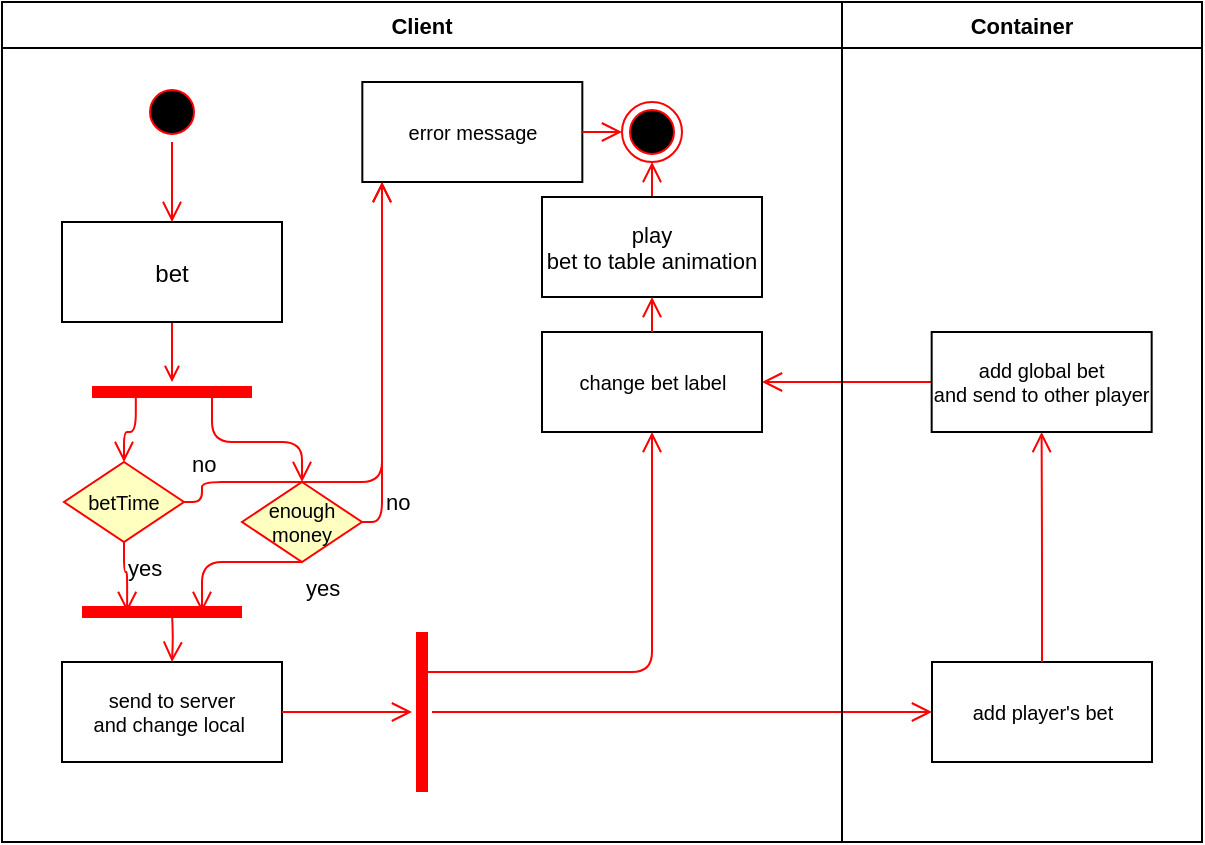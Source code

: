 <mxfile version="12.1.9" type="device" pages="1"><diagram name="Page-1" id="e7e014a7-5840-1c2e-5031-d8a46d1fe8dd"><mxGraphModel dx="853" dy="445" grid="1" gridSize="10" guides="1" tooltips="1" connect="1" arrows="1" fold="1" page="1" pageScale="1" pageWidth="1169" pageHeight="826" background="#ffffff" math="0" shadow="0"><root><mxCell id="0"/><mxCell id="1" parent="0"/><mxCell id="7uF6FwV_037EY5vZ8sFl-65" value="" style="edgeStyle=orthogonalEdgeStyle;html=1;verticalAlign=bottom;endArrow=open;endSize=8;strokeColor=#ff0000;fontSize=10;entryX=0;entryY=0.5;entryDx=0;entryDy=0;" edge="1" source="7uF6FwV_037EY5vZ8sFl-102" parent="1" target="7uF6FwV_037EY5vZ8sFl-74"><mxGeometry relative="1" as="geometry"><mxPoint x="270" y="395" as="targetPoint"/><mxPoint x="240.095" y="375.048" as="sourcePoint"/><Array as="points"/></mxGeometry></mxCell><mxCell id="7uF6FwV_037EY5vZ8sFl-108" style="edgeStyle=orthogonalEdgeStyle;orthogonalLoop=1;jettySize=auto;html=1;endArrow=open;endSize=8;strokeColor=#ff0000;fontSize=10;align=left;" edge="1" parent="1" source="7uF6FwV_037EY5vZ8sFl-97" target="7uF6FwV_037EY5vZ8sFl-106"><mxGeometry relative="1" as="geometry"/></mxCell><mxCell id="7uF6FwV_037EY5vZ8sFl-129" value="Client" style="swimlane;fillColor=#ffffff;gradientColor=none;fontSize=11;align=center;html=0;" vertex="1" parent="1"><mxGeometry x="40" y="40" width="420" height="420" as="geometry"/></mxCell><mxCell id="9" value="" style="endArrow=open;strokeColor=#FF0000;endFill=1;rounded=0;" parent="7uF6FwV_037EY5vZ8sFl-129" source="7" edge="1"><mxGeometry relative="1" as="geometry"><mxPoint x="85" y="190" as="targetPoint"/></mxGeometry></mxCell><mxCell id="5" value="" style="ellipse;shape=startState;fillColor=#000000;strokeColor=#ff0000;" parent="7uF6FwV_037EY5vZ8sFl-129" vertex="1"><mxGeometry x="70" y="40" width="30" height="30" as="geometry"/></mxCell><mxCell id="7" value="bet" style="" parent="7uF6FwV_037EY5vZ8sFl-129" vertex="1"><mxGeometry x="30" y="110" width="110" height="50" as="geometry"/></mxCell><mxCell id="6" value="" style="edgeStyle=elbowEdgeStyle;elbow=horizontal;verticalAlign=bottom;endArrow=open;endSize=8;strokeColor=#FF0000;endFill=1;rounded=0;" parent="7uF6FwV_037EY5vZ8sFl-129" source="5" target="7" edge="1"><mxGeometry x="70" y="40" as="geometry"><mxPoint x="85" y="110" as="targetPoint"/></mxGeometry></mxCell><mxCell id="10" value="send to server&#10;and change local " style="fontSize=10;" parent="7uF6FwV_037EY5vZ8sFl-129" vertex="1"><mxGeometry x="30" y="330" width="110" height="50" as="geometry"/></mxCell><mxCell id="7uF6FwV_037EY5vZ8sFl-49" value="betTime" style="rhombus;fillColor=#ffffc0;strokeColor=#ff0000;fontSize=10;align=center;fontStyle=0;horizontal=1;verticalAlign=middle;" vertex="1" parent="7uF6FwV_037EY5vZ8sFl-129"><mxGeometry x="31" y="230" width="60" height="40" as="geometry"/></mxCell><mxCell id="7uF6FwV_037EY5vZ8sFl-52" value="" style="shape=line;html=1;strokeWidth=6;strokeColor=#ff0000;" vertex="1" parent="7uF6FwV_037EY5vZ8sFl-129"><mxGeometry x="45" y="190" width="80" height="10" as="geometry"/></mxCell><mxCell id="7uF6FwV_037EY5vZ8sFl-53" value="" style="edgeStyle=orthogonalEdgeStyle;html=1;verticalAlign=bottom;endArrow=open;endSize=8;strokeColor=#ff0000;entryX=0.5;entryY=0;entryDx=0;entryDy=0;exitX=0.274;exitY=0.621;exitDx=0;exitDy=0;exitPerimeter=0;" edge="1" source="7uF6FwV_037EY5vZ8sFl-52" parent="7uF6FwV_037EY5vZ8sFl-129" target="7uF6FwV_037EY5vZ8sFl-49"><mxGeometry relative="1" as="geometry"><mxPoint x="121" y="270" as="targetPoint"/></mxGeometry></mxCell><mxCell id="7uF6FwV_037EY5vZ8sFl-55" value="enough&#10;money" style="rhombus;fillColor=#ffffc0;strokeColor=#ff0000;fontSize=10;" vertex="1" parent="7uF6FwV_037EY5vZ8sFl-129"><mxGeometry x="120" y="240" width="60" height="40" as="geometry"/></mxCell><mxCell id="7uF6FwV_037EY5vZ8sFl-56" value="no" style="edgeStyle=orthogonalEdgeStyle;html=1;align=left;verticalAlign=bottom;endArrow=open;endSize=8;strokeColor=#ff0000;" edge="1" source="7uF6FwV_037EY5vZ8sFl-55" parent="7uF6FwV_037EY5vZ8sFl-129" target="7uF6FwV_037EY5vZ8sFl-88"><mxGeometry x="-0.872" relative="1" as="geometry"><mxPoint x="221.167" y="145" as="targetPoint"/><Array as="points"><mxPoint x="190" y="260"/></Array><mxPoint as="offset"/></mxGeometry></mxCell><mxCell id="7uF6FwV_037EY5vZ8sFl-57" value="yes" style="edgeStyle=orthogonalEdgeStyle;html=1;align=left;verticalAlign=top;endArrow=open;endSize=8;strokeColor=#ff0000;entryX=0.75;entryY=0.5;entryDx=0;entryDy=0;entryPerimeter=0;" edge="1" source="7uF6FwV_037EY5vZ8sFl-55" parent="7uF6FwV_037EY5vZ8sFl-129" target="7uF6FwV_037EY5vZ8sFl-59"><mxGeometry x="-1" relative="1" as="geometry"><mxPoint x="111" y="300" as="targetPoint"/><Array as="points"><mxPoint x="150" y="280"/><mxPoint x="100" y="280"/></Array></mxGeometry></mxCell><mxCell id="7uF6FwV_037EY5vZ8sFl-59" value="" style="shape=line;html=1;strokeWidth=6;strokeColor=#ff0000;" vertex="1" parent="7uF6FwV_037EY5vZ8sFl-129"><mxGeometry x="40" y="300" width="80" height="10" as="geometry"/></mxCell><mxCell id="7uF6FwV_037EY5vZ8sFl-60" value="" style="edgeStyle=orthogonalEdgeStyle;html=1;verticalAlign=bottom;endArrow=open;endSize=8;strokeColor=#ff0000;" edge="1" parent="7uF6FwV_037EY5vZ8sFl-129" target="10"><mxGeometry relative="1" as="geometry"><mxPoint x="121" y="375" as="targetPoint"/><mxPoint x="85" y="305" as="sourcePoint"/></mxGeometry></mxCell><mxCell id="7uF6FwV_037EY5vZ8sFl-51" value="yes" style="edgeStyle=orthogonalEdgeStyle;html=1;align=left;verticalAlign=top;endArrow=open;endSize=8;strokeColor=#ff0000;entryX=0.282;entryY=0.5;entryDx=0;entryDy=0;entryPerimeter=0;" edge="1" source="7uF6FwV_037EY5vZ8sFl-49" parent="7uF6FwV_037EY5vZ8sFl-129" target="7uF6FwV_037EY5vZ8sFl-59"><mxGeometry x="-1" relative="1" as="geometry"><mxPoint x="61" y="300" as="targetPoint"/></mxGeometry></mxCell><mxCell id="7uF6FwV_037EY5vZ8sFl-61" value="" style="edgeStyle=orthogonalEdgeStyle;html=1;verticalAlign=bottom;endArrow=open;endSize=8;strokeColor=#ff0000;exitX=0.75;exitY=0.5;exitDx=0;exitDy=0;exitPerimeter=0;" edge="1" parent="7uF6FwV_037EY5vZ8sFl-129" source="7uF6FwV_037EY5vZ8sFl-52" target="7uF6FwV_037EY5vZ8sFl-55"><mxGeometry relative="1" as="geometry"><mxPoint x="70.857" y="240.143" as="targetPoint"/><mxPoint x="68.571" y="205.286" as="sourcePoint"/></mxGeometry></mxCell><mxCell id="7uF6FwV_037EY5vZ8sFl-88" value="error message" style="html=1;fillColor=#ffffff;gradientColor=none;fontSize=10;align=center;" vertex="1" parent="7uF6FwV_037EY5vZ8sFl-129"><mxGeometry x="180.167" y="40" width="110" height="50" as="geometry"/></mxCell><mxCell id="7uF6FwV_037EY5vZ8sFl-50" value="no" style="edgeStyle=orthogonalEdgeStyle;html=1;align=left;verticalAlign=bottom;endArrow=open;endSize=8;strokeColor=#ff0000;exitX=1;exitY=0.5;exitDx=0;exitDy=0;" edge="1" source="7uF6FwV_037EY5vZ8sFl-49" parent="7uF6FwV_037EY5vZ8sFl-129" target="7uF6FwV_037EY5vZ8sFl-88"><mxGeometry x="-0.838" y="9" relative="1" as="geometry"><mxPoint x="221.167" y="145" as="targetPoint"/><Array as="points"><mxPoint x="100" y="250"/><mxPoint x="100" y="240"/><mxPoint x="190" y="240"/></Array><mxPoint x="-9" y="9" as="offset"/></mxGeometry></mxCell><mxCell id="7uF6FwV_037EY5vZ8sFl-89" value="" style="ellipse;html=1;shape=endState;fillColor=#000000;strokeColor=#ff0000;fontSize=10;align=center;" vertex="1" parent="7uF6FwV_037EY5vZ8sFl-129"><mxGeometry x="310" y="50" width="30" height="30" as="geometry"/></mxCell><mxCell id="7uF6FwV_037EY5vZ8sFl-103" value="" style="edgeStyle=orthogonalEdgeStyle;html=1;verticalAlign=bottom;endArrow=open;endSize=8;strokeColor=#ff0000;fontSize=10;align=left;" edge="1" source="7uF6FwV_037EY5vZ8sFl-109" parent="7uF6FwV_037EY5vZ8sFl-129" target="7uF6FwV_037EY5vZ8sFl-89"><mxGeometry relative="1" as="geometry"><mxPoint x="330" y="110" as="targetPoint"/><mxPoint x="230" y="310" as="sourcePoint"/></mxGeometry></mxCell><mxCell id="7uF6FwV_037EY5vZ8sFl-102" value="" style="shape=line;html=1;strokeWidth=6;strokeColor=#ff0000;fillColor=#ffffff;gradientColor=none;fontSize=10;align=center;rotation=-90;" vertex="1" parent="7uF6FwV_037EY5vZ8sFl-129"><mxGeometry x="170" y="350" width="80" height="10" as="geometry"/></mxCell><mxCell id="7uF6FwV_037EY5vZ8sFl-105" value="" style="edgeStyle=orthogonalEdgeStyle;html=1;verticalAlign=bottom;endArrow=open;endSize=8;strokeColor=#ff0000;fontSize=10;exitX=1;exitY=0.5;exitDx=0;exitDy=0;" edge="1" parent="7uF6FwV_037EY5vZ8sFl-129" source="10" target="7uF6FwV_037EY5vZ8sFl-102"><mxGeometry relative="1" as="geometry"><mxPoint x="559.862" y="354.759" as="targetPoint"/><mxPoint x="139.862" y="354.759" as="sourcePoint"/><Array as="points"/></mxGeometry></mxCell><mxCell id="7uF6FwV_037EY5vZ8sFl-106" value="change bet label" style="html=1;fillColor=#ffffff;gradientColor=none;fontSize=10;align=center;" vertex="1" parent="7uF6FwV_037EY5vZ8sFl-129"><mxGeometry x="270" y="165" width="110" height="50" as="geometry"/></mxCell><mxCell id="7uF6FwV_037EY5vZ8sFl-107" value="" style="edgeStyle=orthogonalEdgeStyle;html=1;verticalAlign=bottom;endArrow=open;endSize=8;strokeColor=#ff0000;fontSize=10;align=left;exitX=0.75;exitY=0.5;exitDx=0;exitDy=0;exitPerimeter=0;" edge="1" parent="7uF6FwV_037EY5vZ8sFl-129" source="7uF6FwV_037EY5vZ8sFl-102" target="7uF6FwV_037EY5vZ8sFl-106"><mxGeometry relative="1" as="geometry"><mxPoint x="240.0" y="220" as="targetPoint"/><mxPoint x="210.207" y="334.759" as="sourcePoint"/></mxGeometry></mxCell><mxCell id="7uF6FwV_037EY5vZ8sFl-109" value="play &#10;bet to table animation" style="fillColor=#ffffff;gradientColor=none;fontSize=11;align=center;" vertex="1" parent="7uF6FwV_037EY5vZ8sFl-129"><mxGeometry x="270" y="97.5" width="110" height="50" as="geometry"/></mxCell><mxCell id="7uF6FwV_037EY5vZ8sFl-111" value="" style="edgeStyle=orthogonalEdgeStyle;html=1;verticalAlign=bottom;endArrow=open;endSize=8;strokeColor=#ff0000;fontSize=10;align=left;" edge="1" parent="7uF6FwV_037EY5vZ8sFl-129" source="7uF6FwV_037EY5vZ8sFl-106" target="7uF6FwV_037EY5vZ8sFl-109"><mxGeometry relative="1" as="geometry"><mxPoint x="325" y="80" as="targetPoint"/><mxPoint x="325" y="165" as="sourcePoint"/></mxGeometry></mxCell><mxCell id="7uF6FwV_037EY5vZ8sFl-90" style="edgeStyle=orthogonalEdgeStyle;rounded=1;orthogonalLoop=1;jettySize=auto;html=1;fontSize=11;align=left;verticalAlign=bottom;strokeColor=#ff0000;endArrow=open;endSize=8;" edge="1" parent="7uF6FwV_037EY5vZ8sFl-129" source="7uF6FwV_037EY5vZ8sFl-88" target="7uF6FwV_037EY5vZ8sFl-89"><mxGeometry relative="1" as="geometry"/></mxCell><mxCell id="7uF6FwV_037EY5vZ8sFl-130" value="Container" style="swimlane;fillColor=#ffffff;gradientColor=none;fontSize=11;align=center;html=0;" vertex="1" parent="1"><mxGeometry x="460" y="40" width="180" height="420" as="geometry"/></mxCell><mxCell id="7uF6FwV_037EY5vZ8sFl-74" value="add player's bet" style="html=1;fillColor=#ffffff;gradientColor=none;fontSize=10;align=center;" vertex="1" parent="7uF6FwV_037EY5vZ8sFl-130"><mxGeometry x="45" y="330" width="110" height="50" as="geometry"/></mxCell><mxCell id="7uF6FwV_037EY5vZ8sFl-97" value="add global bet&#10;and send to other player" style="fillColor=#ffffff;gradientColor=none;fontSize=10;align=center;" vertex="1" parent="7uF6FwV_037EY5vZ8sFl-130"><mxGeometry x="44.833" y="165" width="110" height="50" as="geometry"/></mxCell><mxCell id="7uF6FwV_037EY5vZ8sFl-101" style="edgeStyle=orthogonalEdgeStyle;orthogonalLoop=1;jettySize=auto;html=1;endArrow=open;endSize=8;strokeColor=#ff0000;align=left;" edge="1" parent="7uF6FwV_037EY5vZ8sFl-130" source="7uF6FwV_037EY5vZ8sFl-74" target="7uF6FwV_037EY5vZ8sFl-97"><mxGeometry relative="1" as="geometry"><mxPoint x="72.833" y="305" as="sourcePoint"/></mxGeometry></mxCell></root></mxGraphModel></diagram></mxfile>